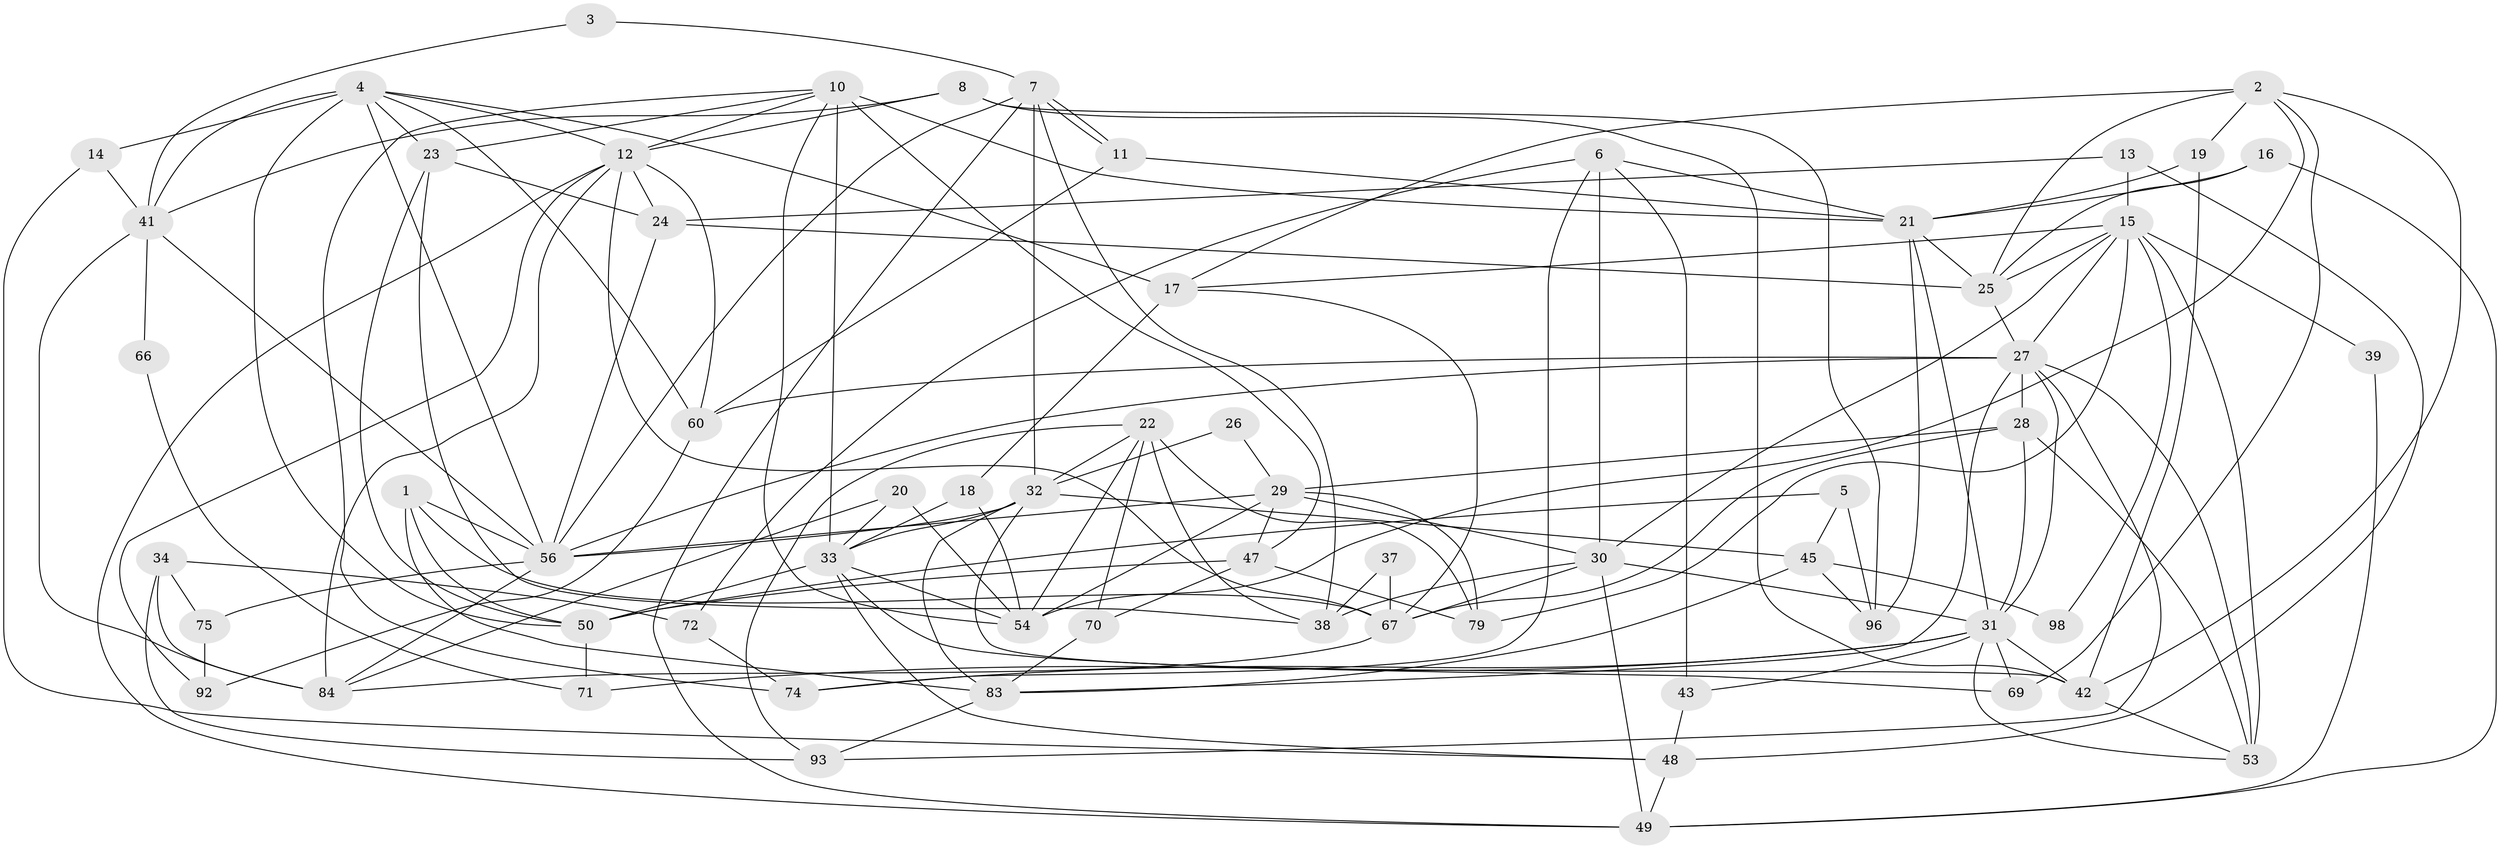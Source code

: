 // original degree distribution, {3: 0.3, 6: 0.1, 2: 0.13, 4: 0.23, 7: 0.04, 5: 0.19, 9: 0.01}
// Generated by graph-tools (version 1.1) at 2025/11/02/21/25 10:11:14]
// undirected, 63 vertices, 159 edges
graph export_dot {
graph [start="1"]
  node [color=gray90,style=filled];
  1 [super="+9"];
  2;
  3;
  4 [super="+36"];
  5;
  6 [super="+68"];
  7;
  8 [super="+87"];
  10 [super="+35"];
  11 [super="+55"];
  12 [super="+65"];
  13;
  14;
  15 [super="+58"];
  16 [super="+78"];
  17 [super="+63"];
  18;
  19 [super="+99"];
  20;
  21 [super="+73"];
  22 [super="+100"];
  23 [super="+97"];
  24 [super="+80"];
  25;
  26;
  27 [super="+40"];
  28 [super="+62"];
  29 [super="+44"];
  30 [super="+52"];
  31 [super="+88"];
  32 [super="+76"];
  33 [super="+51"];
  34;
  37;
  38;
  39;
  41 [super="+86"];
  42 [super="+59"];
  43;
  45 [super="+46"];
  47 [super="+57"];
  48 [super="+95"];
  49 [super="+82"];
  50 [super="+61"];
  53 [super="+77"];
  54 [super="+64"];
  56 [super="+90"];
  60 [super="+81"];
  66;
  67 [super="+89"];
  69;
  70;
  71;
  72;
  74 [super="+85"];
  75;
  79;
  83 [super="+91"];
  84 [super="+94"];
  92;
  93;
  96;
  98;
  1 -- 67 [weight=2];
  1 -- 83;
  1 -- 56;
  1 -- 50;
  2 -- 25;
  2 -- 69;
  2 -- 17;
  2 -- 19;
  2 -- 42;
  2 -- 54;
  3 -- 7;
  3 -- 41;
  4 -- 14;
  4 -- 56;
  4 -- 50;
  4 -- 12;
  4 -- 60;
  4 -- 17;
  4 -- 41;
  4 -- 23;
  5 -- 96;
  5 -- 45;
  5 -- 50;
  6 -- 21;
  6 -- 43;
  6 -- 30;
  6 -- 72;
  6 -- 74;
  7 -- 11;
  7 -- 11;
  7 -- 32;
  7 -- 38;
  7 -- 49;
  7 -- 56;
  8 -- 41;
  8 -- 96;
  8 -- 12;
  8 -- 42;
  10 -- 54;
  10 -- 33;
  10 -- 21;
  10 -- 74;
  10 -- 12;
  10 -- 47 [weight=2];
  10 -- 23;
  11 -- 60;
  11 -- 21;
  12 -- 49;
  12 -- 67;
  12 -- 60;
  12 -- 24;
  12 -- 92;
  12 -- 84;
  13 -- 24;
  13 -- 48;
  13 -- 15;
  14 -- 41;
  14 -- 48;
  15 -- 27;
  15 -- 25;
  15 -- 30;
  15 -- 39;
  15 -- 79;
  15 -- 98;
  15 -- 17;
  15 -- 53;
  16 -- 49;
  16 -- 25;
  16 -- 21;
  17 -- 18;
  17 -- 67;
  18 -- 33;
  18 -- 54;
  19 -- 21;
  19 -- 42;
  20 -- 54;
  20 -- 33;
  20 -- 84;
  21 -- 31;
  21 -- 96;
  21 -- 25;
  22 -- 54;
  22 -- 70;
  22 -- 93;
  22 -- 32;
  22 -- 38;
  22 -- 79;
  23 -- 38;
  23 -- 50;
  23 -- 24;
  24 -- 25;
  24 -- 56;
  25 -- 27;
  26 -- 29;
  26 -- 32;
  27 -- 31;
  27 -- 83;
  27 -- 53;
  27 -- 56;
  27 -- 28;
  27 -- 93;
  27 -- 60;
  28 -- 31;
  28 -- 67;
  28 -- 53;
  28 -- 29;
  29 -- 79;
  29 -- 56;
  29 -- 30;
  29 -- 47;
  29 -- 54;
  30 -- 38;
  30 -- 67;
  30 -- 49;
  30 -- 31;
  31 -- 42 [weight=2];
  31 -- 69;
  31 -- 71;
  31 -- 74;
  31 -- 43;
  31 -- 53;
  32 -- 56;
  32 -- 33;
  32 -- 83;
  32 -- 42;
  32 -- 45;
  33 -- 48;
  33 -- 69;
  33 -- 54;
  33 -- 50;
  34 -- 93;
  34 -- 72;
  34 -- 75;
  34 -- 84;
  37 -- 38;
  37 -- 67;
  39 -- 49;
  41 -- 66;
  41 -- 56;
  41 -- 84;
  42 -- 53;
  43 -- 48;
  45 -- 98;
  45 -- 96;
  45 -- 83;
  47 -- 79;
  47 -- 70;
  47 -- 50;
  48 -- 49;
  50 -- 71;
  56 -- 75;
  56 -- 84;
  60 -- 92;
  66 -- 71;
  67 -- 84;
  70 -- 83;
  72 -- 74;
  75 -- 92;
  83 -- 93;
}
